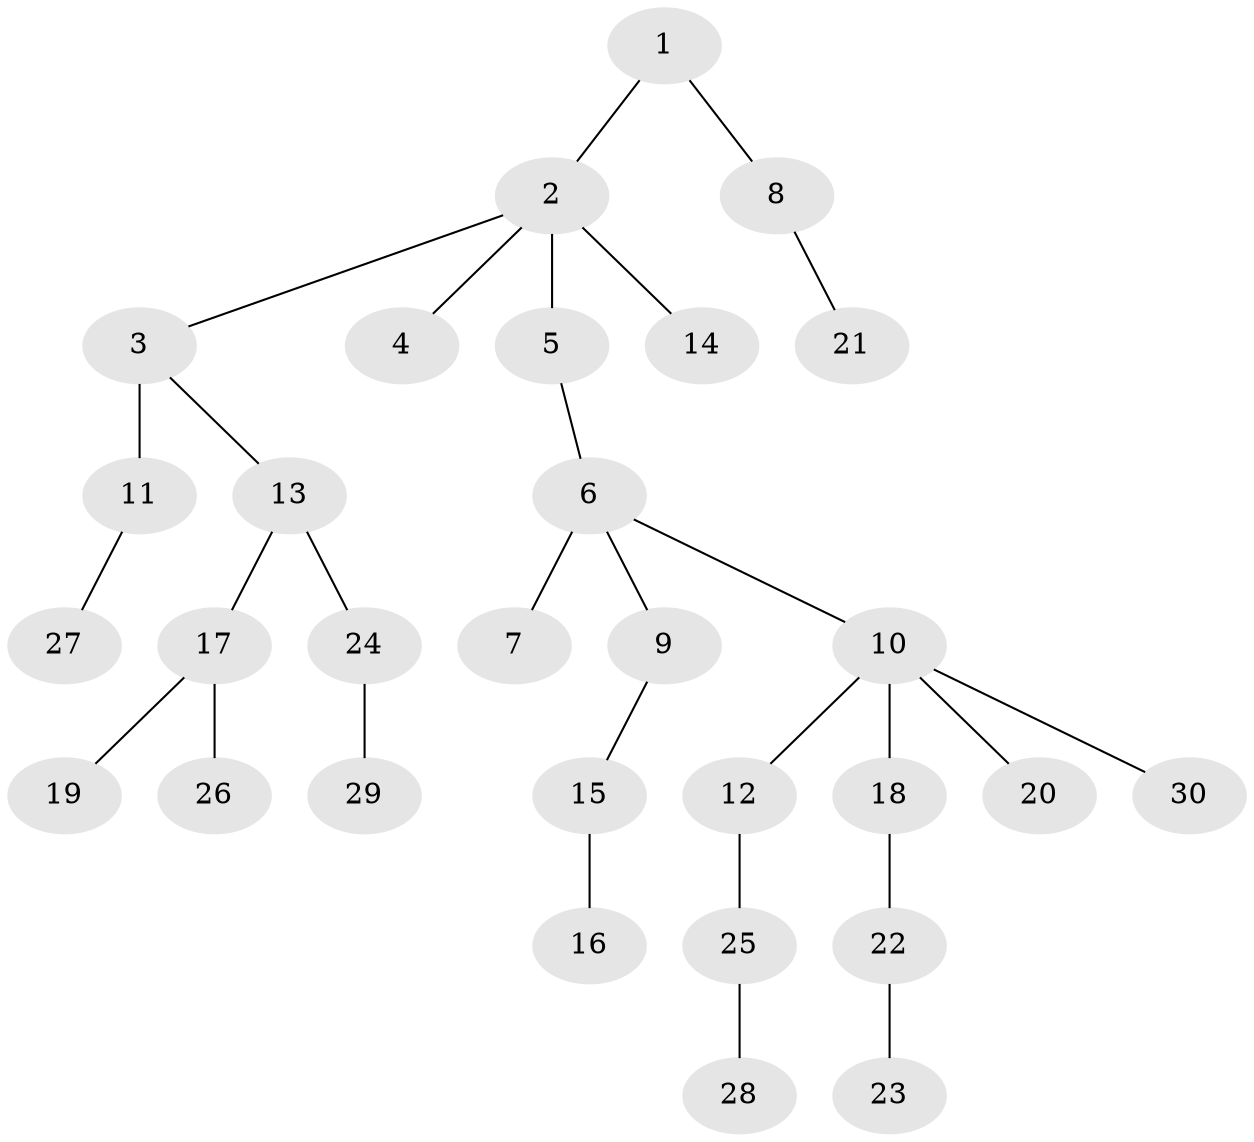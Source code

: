 // original degree distribution, {3: 0.16216216216216217, 8: 0.013513513513513514, 7: 0.02702702702702703, 2: 0.20270270270270271, 6: 0.013513513513513514, 1: 0.5405405405405406, 4: 0.04054054054054054}
// Generated by graph-tools (version 1.1) at 2025/51/03/04/25 22:51:26]
// undirected, 30 vertices, 29 edges
graph export_dot {
  node [color=gray90,style=filled];
  1;
  2;
  3;
  4;
  5;
  6;
  7;
  8;
  9;
  10;
  11;
  12;
  13;
  14;
  15;
  16;
  17;
  18;
  19;
  20;
  21;
  22;
  23;
  24;
  25;
  26;
  27;
  28;
  29;
  30;
  1 -- 2 [weight=1.0];
  1 -- 8 [weight=1.0];
  2 -- 3 [weight=1.0];
  2 -- 4 [weight=1.0];
  2 -- 5 [weight=2.0];
  2 -- 14 [weight=1.0];
  3 -- 11 [weight=3.0];
  3 -- 13 [weight=1.0];
  5 -- 6 [weight=1.0];
  6 -- 7 [weight=1.0];
  6 -- 9 [weight=1.0];
  6 -- 10 [weight=1.0];
  8 -- 21 [weight=1.0];
  9 -- 15 [weight=1.0];
  10 -- 12 [weight=1.0];
  10 -- 18 [weight=1.0];
  10 -- 20 [weight=1.0];
  10 -- 30 [weight=1.0];
  11 -- 27 [weight=1.0];
  12 -- 25 [weight=1.0];
  13 -- 17 [weight=1.0];
  13 -- 24 [weight=1.0];
  15 -- 16 [weight=1.0];
  17 -- 19 [weight=2.0];
  17 -- 26 [weight=1.0];
  18 -- 22 [weight=1.0];
  22 -- 23 [weight=1.0];
  24 -- 29 [weight=1.0];
  25 -- 28 [weight=1.0];
}
